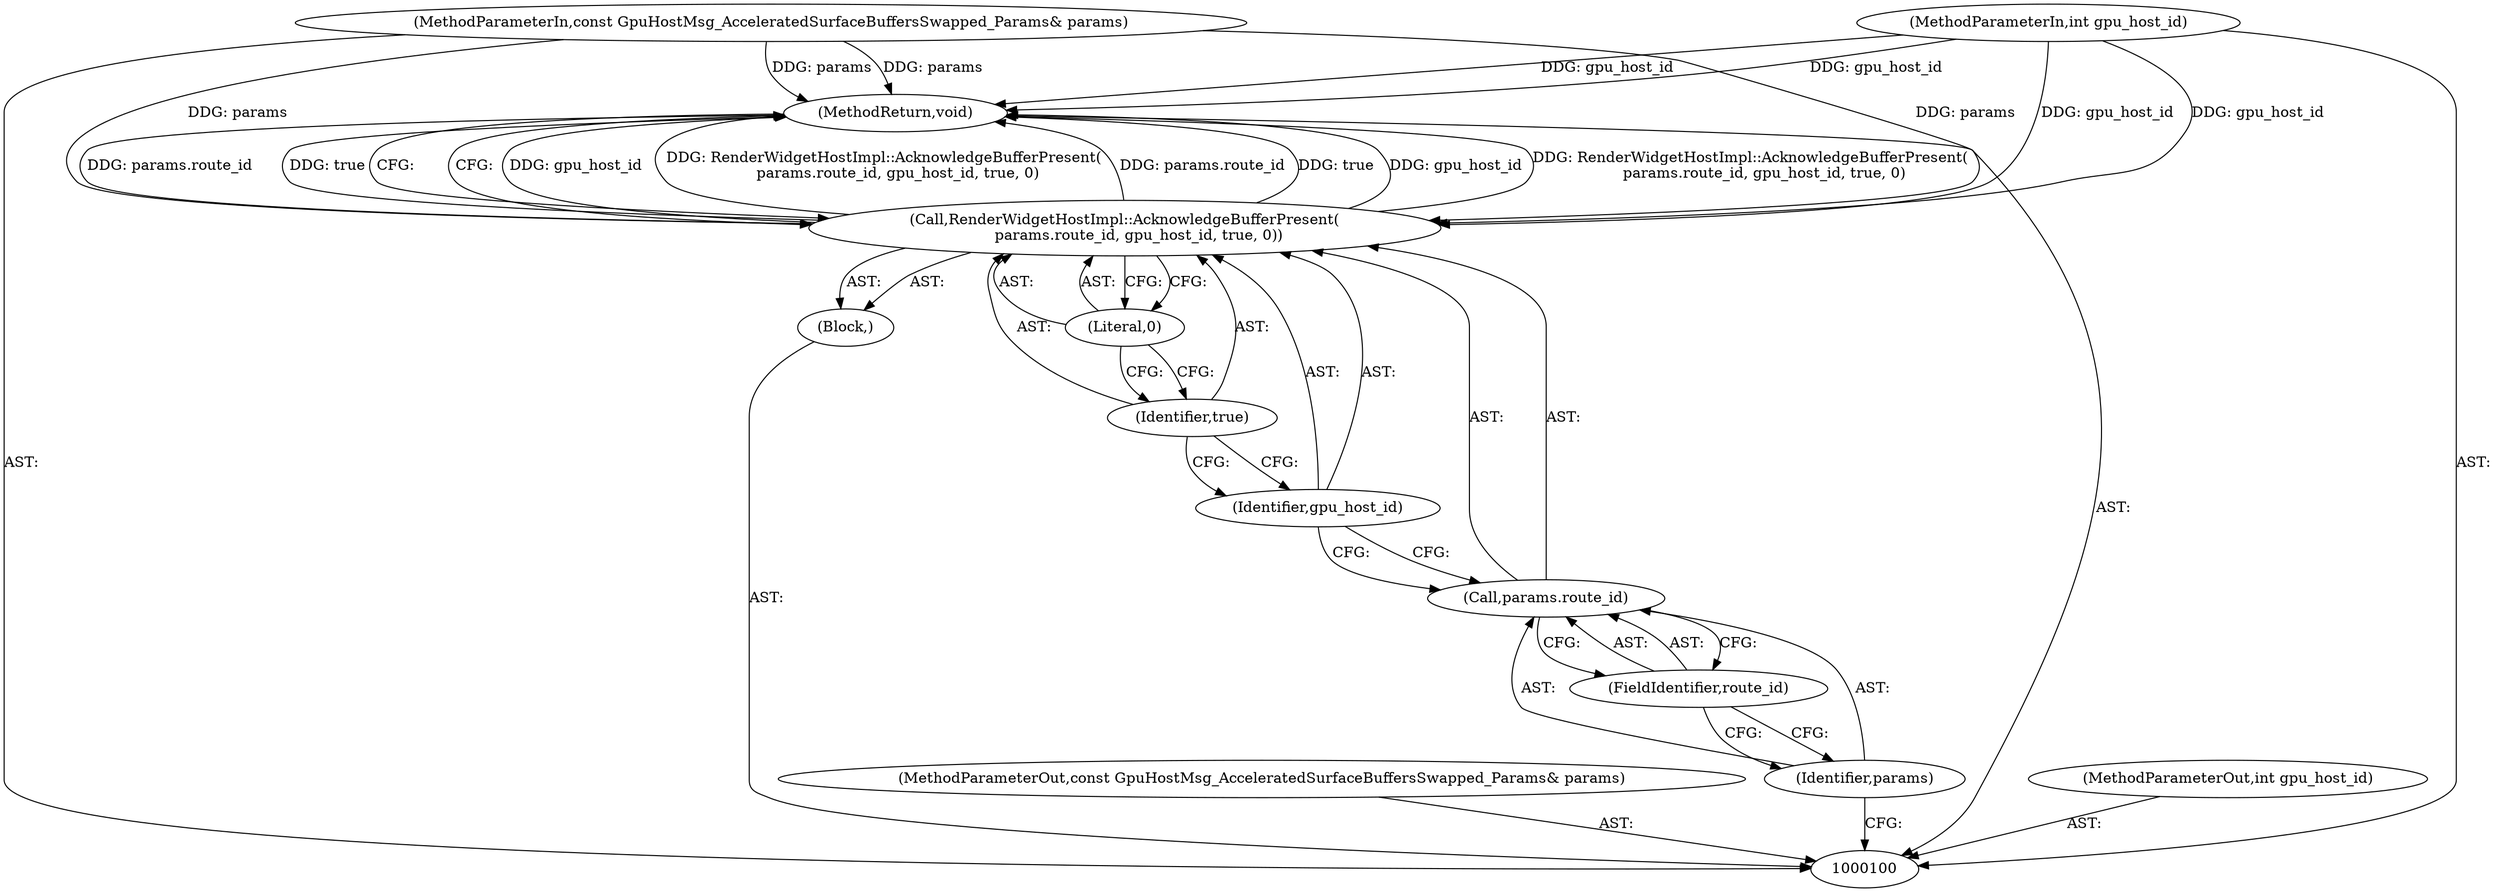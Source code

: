 digraph "1_Chrome_18d67244984a574ba2dd8779faabc0e3e34f4b76_37" {
"1000111" [label="(MethodReturn,void)"];
"1000101" [label="(MethodParameterIn,const GpuHostMsg_AcceleratedSurfaceBuffersSwapped_Params& params)"];
"1000129" [label="(MethodParameterOut,const GpuHostMsg_AcceleratedSurfaceBuffersSwapped_Params& params)"];
"1000103" [label="(Block,)"];
"1000102" [label="(MethodParameterIn,int gpu_host_id)"];
"1000130" [label="(MethodParameterOut,int gpu_host_id)"];
"1000104" [label="(Call,RenderWidgetHostImpl::AcknowledgeBufferPresent(\n      params.route_id, gpu_host_id, true, 0))"];
"1000107" [label="(FieldIdentifier,route_id)"];
"1000108" [label="(Identifier,gpu_host_id)"];
"1000109" [label="(Identifier,true)"];
"1000110" [label="(Literal,0)"];
"1000105" [label="(Call,params.route_id)"];
"1000106" [label="(Identifier,params)"];
"1000111" -> "1000100"  [label="AST: "];
"1000111" -> "1000104"  [label="CFG: "];
"1000104" -> "1000111"  [label="DDG: gpu_host_id"];
"1000104" -> "1000111"  [label="DDG: RenderWidgetHostImpl::AcknowledgeBufferPresent(\n      params.route_id, gpu_host_id, true, 0)"];
"1000104" -> "1000111"  [label="DDG: params.route_id"];
"1000104" -> "1000111"  [label="DDG: true"];
"1000102" -> "1000111"  [label="DDG: gpu_host_id"];
"1000101" -> "1000111"  [label="DDG: params"];
"1000101" -> "1000100"  [label="AST: "];
"1000101" -> "1000111"  [label="DDG: params"];
"1000101" -> "1000104"  [label="DDG: params"];
"1000129" -> "1000100"  [label="AST: "];
"1000103" -> "1000100"  [label="AST: "];
"1000104" -> "1000103"  [label="AST: "];
"1000102" -> "1000100"  [label="AST: "];
"1000102" -> "1000111"  [label="DDG: gpu_host_id"];
"1000102" -> "1000104"  [label="DDG: gpu_host_id"];
"1000130" -> "1000100"  [label="AST: "];
"1000104" -> "1000103"  [label="AST: "];
"1000104" -> "1000110"  [label="CFG: "];
"1000105" -> "1000104"  [label="AST: "];
"1000108" -> "1000104"  [label="AST: "];
"1000109" -> "1000104"  [label="AST: "];
"1000110" -> "1000104"  [label="AST: "];
"1000111" -> "1000104"  [label="CFG: "];
"1000104" -> "1000111"  [label="DDG: gpu_host_id"];
"1000104" -> "1000111"  [label="DDG: RenderWidgetHostImpl::AcknowledgeBufferPresent(\n      params.route_id, gpu_host_id, true, 0)"];
"1000104" -> "1000111"  [label="DDG: params.route_id"];
"1000104" -> "1000111"  [label="DDG: true"];
"1000101" -> "1000104"  [label="DDG: params"];
"1000102" -> "1000104"  [label="DDG: gpu_host_id"];
"1000107" -> "1000105"  [label="AST: "];
"1000107" -> "1000106"  [label="CFG: "];
"1000105" -> "1000107"  [label="CFG: "];
"1000108" -> "1000104"  [label="AST: "];
"1000108" -> "1000105"  [label="CFG: "];
"1000109" -> "1000108"  [label="CFG: "];
"1000109" -> "1000104"  [label="AST: "];
"1000109" -> "1000108"  [label="CFG: "];
"1000110" -> "1000109"  [label="CFG: "];
"1000110" -> "1000104"  [label="AST: "];
"1000110" -> "1000109"  [label="CFG: "];
"1000104" -> "1000110"  [label="CFG: "];
"1000105" -> "1000104"  [label="AST: "];
"1000105" -> "1000107"  [label="CFG: "];
"1000106" -> "1000105"  [label="AST: "];
"1000107" -> "1000105"  [label="AST: "];
"1000108" -> "1000105"  [label="CFG: "];
"1000106" -> "1000105"  [label="AST: "];
"1000106" -> "1000100"  [label="CFG: "];
"1000107" -> "1000106"  [label="CFG: "];
}
